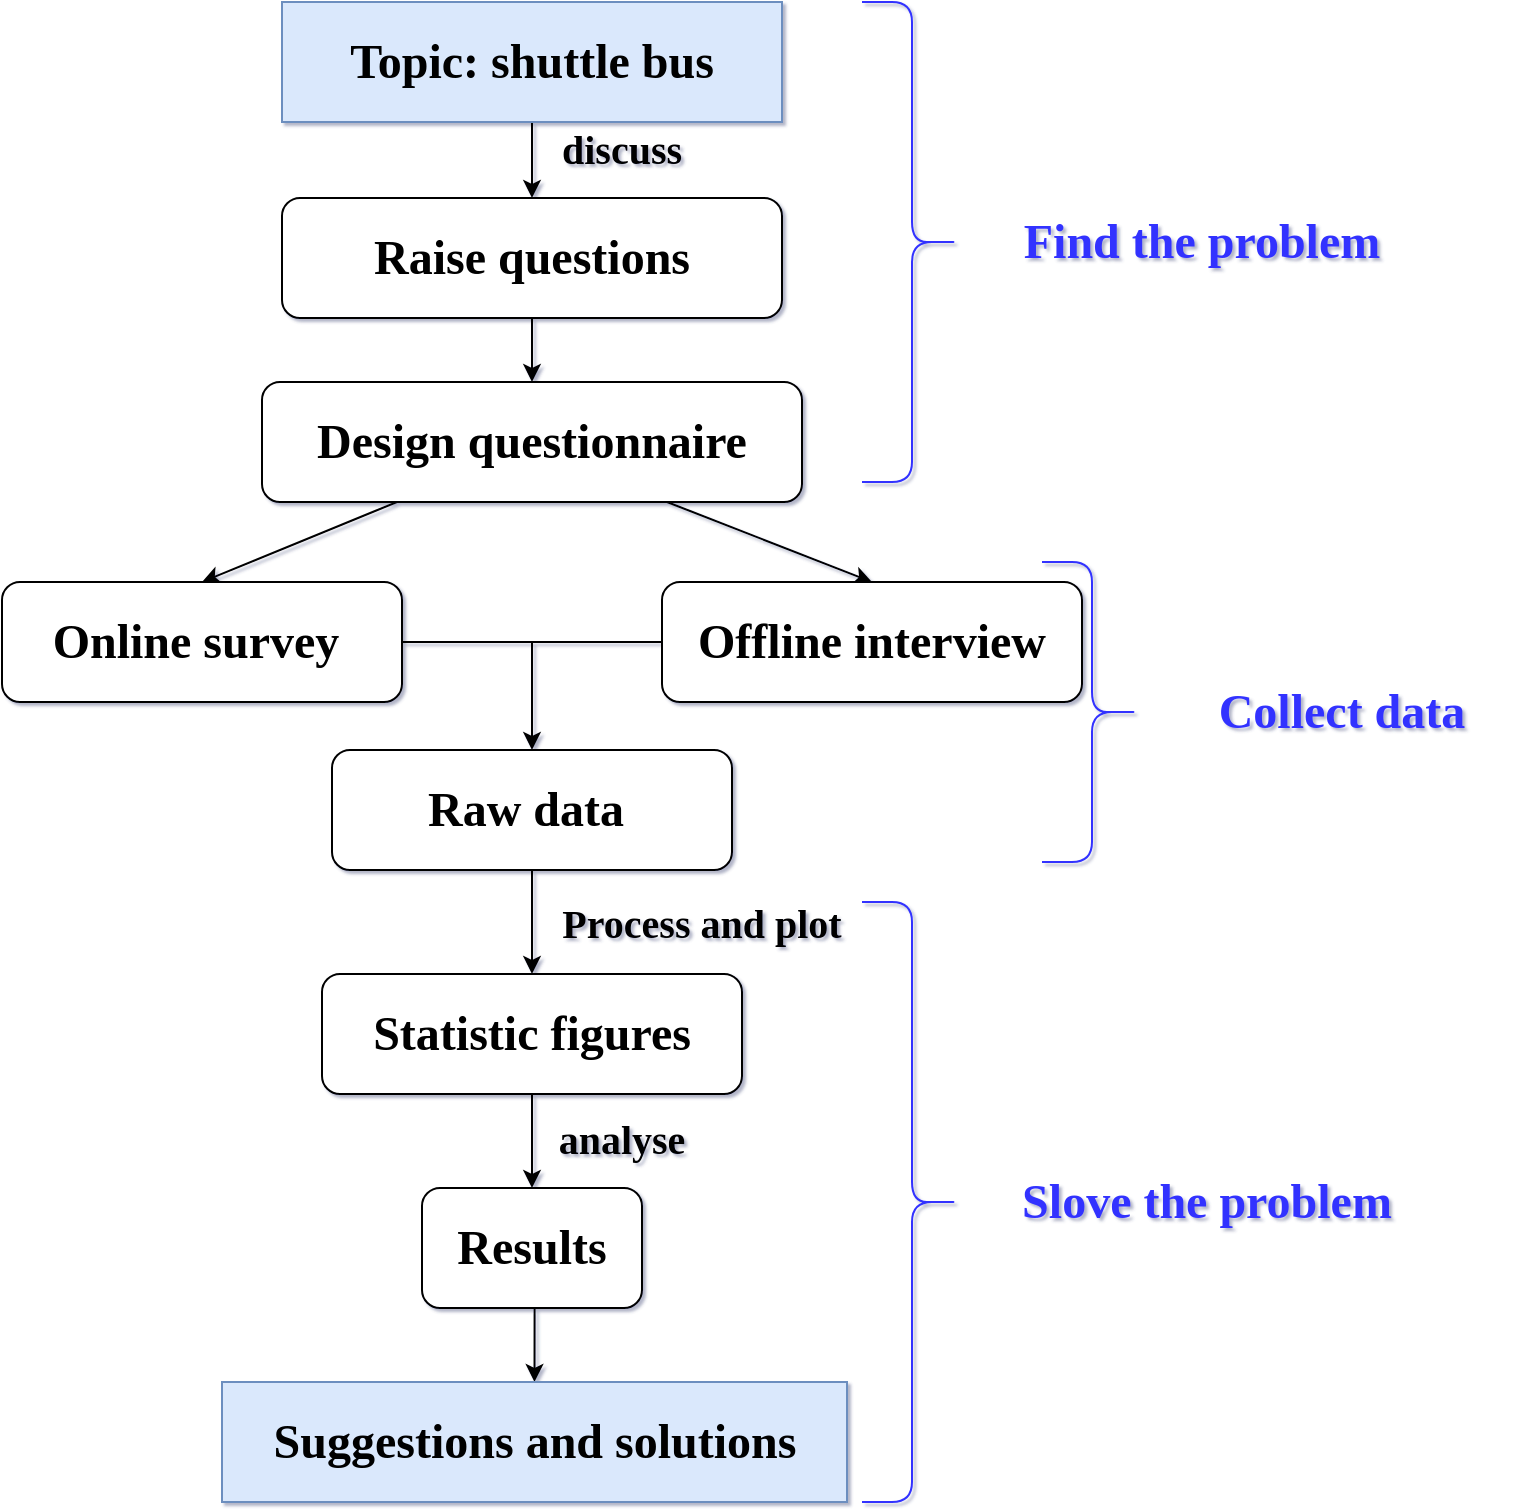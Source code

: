 <mxfile version="14.0.1" type="github">
  <diagram id="bQ1npzmXao6sceOYmoz7" name="Page-1">
    <mxGraphModel dx="2222" dy="1162" grid="1" gridSize="10" guides="1" tooltips="1" connect="1" arrows="1" fold="1" page="0" pageScale="1" pageWidth="827" pageHeight="1169" math="0" shadow="1">
      <root>
        <mxCell id="0" />
        <mxCell id="1" parent="0" />
        <mxCell id="QcO9CsuUAXYOq_QOPMuR-10" style="edgeStyle=orthogonalEdgeStyle;rounded=0;orthogonalLoop=1;jettySize=auto;html=1;exitX=0.5;exitY=1;exitDx=0;exitDy=0;entryX=0.5;entryY=0;entryDx=0;entryDy=0;" parent="1" source="mpLeAalImZek8zaXHOM3-1" target="mpLeAalImZek8zaXHOM3-2" edge="1">
          <mxGeometry relative="1" as="geometry" />
        </mxCell>
        <mxCell id="mpLeAalImZek8zaXHOM3-1" value="&lt;h1&gt;&lt;font face=&quot;Comic Sans MS&quot; size=&quot;1&quot;&gt;&lt;b style=&quot;font-size: 24px&quot;&gt;Topic: shuttle bus&lt;/b&gt;&lt;/font&gt;&lt;/h1&gt;" style="rounded=0;whiteSpace=wrap;html=1;shadow=0;glass=0;sketch=0;fillColor=#dae8fc;strokeColor=#6c8ebf;" parent="1" vertex="1">
          <mxGeometry x="-300" y="-50" width="250" height="60" as="geometry" />
        </mxCell>
        <mxCell id="QcO9CsuUAXYOq_QOPMuR-11" style="edgeStyle=orthogonalEdgeStyle;rounded=0;orthogonalLoop=1;jettySize=auto;html=1;exitX=0.5;exitY=1;exitDx=0;exitDy=0;entryX=0.5;entryY=0;entryDx=0;entryDy=0;" parent="1" source="mpLeAalImZek8zaXHOM3-2" target="mpLeAalImZek8zaXHOM3-3" edge="1">
          <mxGeometry relative="1" as="geometry" />
        </mxCell>
        <mxCell id="mpLeAalImZek8zaXHOM3-2" value="&lt;h1&gt;&lt;font face=&quot;Comic Sans MS&quot;&gt;Raise questions&lt;/font&gt;&lt;br&gt;&lt;/h1&gt;" style="rounded=1;whiteSpace=wrap;html=1;" parent="1" vertex="1">
          <mxGeometry x="-300" y="48" width="250" height="60" as="geometry" />
        </mxCell>
        <mxCell id="QcO9CsuUAXYOq_QOPMuR-12" style="rounded=0;orthogonalLoop=1;jettySize=auto;html=1;exitX=0.25;exitY=1;exitDx=0;exitDy=0;entryX=0.5;entryY=0;entryDx=0;entryDy=0;" parent="1" source="mpLeAalImZek8zaXHOM3-3" target="mpLeAalImZek8zaXHOM3-4" edge="1">
          <mxGeometry relative="1" as="geometry" />
        </mxCell>
        <mxCell id="QcO9CsuUAXYOq_QOPMuR-13" style="rounded=0;orthogonalLoop=1;jettySize=auto;html=1;exitX=0.75;exitY=1;exitDx=0;exitDy=0;entryX=0.5;entryY=0;entryDx=0;entryDy=0;" parent="1" source="mpLeAalImZek8zaXHOM3-3" target="mpLeAalImZek8zaXHOM3-5" edge="1">
          <mxGeometry relative="1" as="geometry" />
        </mxCell>
        <mxCell id="mpLeAalImZek8zaXHOM3-3" value="&lt;h1&gt;&lt;font face=&quot;Comic Sans MS&quot;&gt;Design questionnaire&lt;/font&gt;&lt;br&gt;&lt;/h1&gt;" style="rounded=1;whiteSpace=wrap;html=1;" parent="1" vertex="1">
          <mxGeometry x="-310" y="140" width="270" height="60" as="geometry" />
        </mxCell>
        <mxCell id="QcO9CsuUAXYOq_QOPMuR-14" style="edgeStyle=orthogonalEdgeStyle;rounded=0;orthogonalLoop=1;jettySize=auto;html=1;exitX=1;exitY=0.5;exitDx=0;exitDy=0;startArrow=none;startFill=0;endArrow=none;endFill=0;" parent="1" source="mpLeAalImZek8zaXHOM3-4" target="mpLeAalImZek8zaXHOM3-5" edge="1">
          <mxGeometry relative="1" as="geometry">
            <Array as="points">
              <mxPoint x="-190" y="270" />
              <mxPoint x="-190" y="270" />
            </Array>
          </mxGeometry>
        </mxCell>
        <mxCell id="mpLeAalImZek8zaXHOM3-4" value="&lt;h1&gt;&lt;font face=&quot;Comic Sans MS&quot;&gt;Online survey&amp;nbsp;&lt;/font&gt;&lt;br&gt;&lt;/h1&gt;" style="rounded=1;whiteSpace=wrap;html=1;" parent="1" vertex="1">
          <mxGeometry x="-440" y="240" width="200" height="60" as="geometry" />
        </mxCell>
        <mxCell id="mpLeAalImZek8zaXHOM3-5" value="&lt;h1&gt;&lt;font face=&quot;Comic Sans MS&quot;&gt;Offline interview&lt;/font&gt;&lt;br&gt;&lt;/h1&gt;" style="rounded=1;whiteSpace=wrap;html=1;" parent="1" vertex="1">
          <mxGeometry x="-110" y="240" width="210" height="60" as="geometry" />
        </mxCell>
        <mxCell id="QcO9CsuUAXYOq_QOPMuR-16" style="edgeStyle=orthogonalEdgeStyle;rounded=0;orthogonalLoop=1;jettySize=auto;html=1;exitX=0.5;exitY=1;exitDx=0;exitDy=0;startArrow=none;startFill=0;" parent="1" source="mpLeAalImZek8zaXHOM3-7" target="QcO9CsuUAXYOq_QOPMuR-1" edge="1">
          <mxGeometry relative="1" as="geometry" />
        </mxCell>
        <mxCell id="mpLeAalImZek8zaXHOM3-7" value="&lt;h1&gt;&lt;font face=&quot;Comic Sans MS&quot;&gt;Raw data&amp;nbsp;&lt;/font&gt;&lt;br&gt;&lt;/h1&gt;" style="rounded=1;whiteSpace=wrap;html=1;" parent="1" vertex="1">
          <mxGeometry x="-275" y="324" width="200" height="60" as="geometry" />
        </mxCell>
        <mxCell id="mpLeAalImZek8zaXHOM3-10" value="&lt;h1&gt;&lt;font face=&quot;Comic Sans MS&quot; style=&quot;font-size: 20px&quot;&gt;analyse&lt;/font&gt;&lt;br&gt;&lt;/h1&gt;" style="rounded=1;whiteSpace=wrap;html=1;strokeColor=none;fillColor=none;" parent="1" vertex="1">
          <mxGeometry x="-220" y="493" width="180" height="50" as="geometry" />
        </mxCell>
        <mxCell id="QcO9CsuUAXYOq_QOPMuR-18" style="edgeStyle=orthogonalEdgeStyle;rounded=0;orthogonalLoop=1;jettySize=auto;html=1;exitX=0.5;exitY=1;exitDx=0;exitDy=0;entryX=0.5;entryY=0;entryDx=0;entryDy=0;startArrow=none;startFill=0;" parent="1" source="QcO9CsuUAXYOq_QOPMuR-1" target="QcO9CsuUAXYOq_QOPMuR-4" edge="1">
          <mxGeometry relative="1" as="geometry" />
        </mxCell>
        <mxCell id="QcO9CsuUAXYOq_QOPMuR-1" value="&lt;h1&gt;&lt;font face=&quot;Comic Sans MS&quot;&gt;Statistic figures&lt;/font&gt;&lt;br&gt;&lt;/h1&gt;" style="rounded=1;whiteSpace=wrap;html=1;" parent="1" vertex="1">
          <mxGeometry x="-280" y="436" width="210" height="60" as="geometry" />
        </mxCell>
        <mxCell id="QcO9CsuUAXYOq_QOPMuR-19" style="edgeStyle=orthogonalEdgeStyle;rounded=0;orthogonalLoop=1;jettySize=auto;html=1;exitX=0.5;exitY=1;exitDx=0;exitDy=0;entryX=0.5;entryY=0;entryDx=0;entryDy=0;startArrow=none;startFill=0;" parent="1" source="QcO9CsuUAXYOq_QOPMuR-4" target="QcO9CsuUAXYOq_QOPMuR-5" edge="1">
          <mxGeometry relative="1" as="geometry" />
        </mxCell>
        <mxCell id="QcO9CsuUAXYOq_QOPMuR-4" value="&lt;h1&gt;&lt;font face=&quot;Comic Sans MS&quot;&gt;Results&lt;/font&gt;&lt;br&gt;&lt;/h1&gt;" style="rounded=1;whiteSpace=wrap;html=1;" parent="1" vertex="1">
          <mxGeometry x="-230" y="543" width="110" height="60" as="geometry" />
        </mxCell>
        <mxCell id="QcO9CsuUAXYOq_QOPMuR-5" value="&lt;h1&gt;&lt;font face=&quot;Comic Sans MS&quot;&gt;Suggestions and solutions&lt;/font&gt;&lt;/h1&gt;" style="rounded=0;whiteSpace=wrap;html=1;fillColor=#dae8fc;strokeColor=#6c8ebf;" parent="1" vertex="1">
          <mxGeometry x="-330" y="640" width="312.5" height="60" as="geometry" />
        </mxCell>
        <mxCell id="QcO9CsuUAXYOq_QOPMuR-6" value="&lt;h1&gt;&lt;font face=&quot;Comic Sans MS&quot; style=&quot;font-size: 20px&quot;&gt;Process and plot&lt;/font&gt;&lt;br&gt;&lt;/h1&gt;" style="rounded=1;whiteSpace=wrap;html=1;strokeColor=none;fillColor=none;" parent="1" vertex="1">
          <mxGeometry x="-180" y="385" width="180" height="50" as="geometry" />
        </mxCell>
        <mxCell id="QcO9CsuUAXYOq_QOPMuR-15" value="" style="endArrow=classic;html=1;entryX=0.5;entryY=0;entryDx=0;entryDy=0;" parent="1" target="mpLeAalImZek8zaXHOM3-7" edge="1">
          <mxGeometry width="50" height="50" relative="1" as="geometry">
            <mxPoint x="-175" y="270" as="sourcePoint" />
            <mxPoint x="-70" y="200" as="targetPoint" />
          </mxGeometry>
        </mxCell>
        <mxCell id="QcO9CsuUAXYOq_QOPMuR-22" value="" style="shape=curlyBracket;whiteSpace=wrap;html=1;rounded=1;shadow=0;glass=0;labelBackgroundColor=#CCFFE6;sketch=0;fillColor=none;gradientColor=none;fontColor=#FF3333;direction=west;strokeColor=#3333FF;" parent="1" vertex="1">
          <mxGeometry x="-10" y="-50" width="50" height="240" as="geometry" />
        </mxCell>
        <mxCell id="QcO9CsuUAXYOq_QOPMuR-23" value="&lt;h1 style=&quot;font-family: &amp;#34;helvetica&amp;#34; ; font-style: normal ; letter-spacing: normal ; text-indent: 0px ; text-transform: none ; word-spacing: 0px&quot;&gt;&lt;font face=&quot;Comic Sans MS&quot; style=&quot;font-size: 24px&quot;&gt;Find the problem&lt;/font&gt;&lt;/h1&gt;" style="text;whiteSpace=wrap;html=1;labelBackgroundColor=none;fontStyle=1;fontColor=#3333FF;align=center;verticalAlign=middle;labelBorderColor=none;" parent="1" vertex="1">
          <mxGeometry x="60" y="40" width="200" height="60" as="geometry" />
        </mxCell>
        <mxCell id="QcO9CsuUAXYOq_QOPMuR-25" value="" style="shape=curlyBracket;whiteSpace=wrap;html=1;rounded=1;shadow=0;glass=0;labelBackgroundColor=#CCFFE6;sketch=0;fillColor=none;gradientColor=none;fontColor=#FF3333;direction=west;strokeColor=#3333FF;" parent="1" vertex="1">
          <mxGeometry x="80" y="230" width="50" height="150" as="geometry" />
        </mxCell>
        <mxCell id="QcO9CsuUAXYOq_QOPMuR-26" value="&lt;h1 style=&quot;font-family: &amp;#34;helvetica&amp;#34; ; font-style: normal ; letter-spacing: normal ; text-indent: 0px ; text-transform: none ; word-spacing: 0px&quot;&gt;&lt;font face=&quot;Comic Sans MS&quot; style=&quot;font-size: 24px&quot;&gt;Collect data&lt;/font&gt;&lt;/h1&gt;" style="text;whiteSpace=wrap;html=1;labelBackgroundColor=none;fontStyle=1;fontColor=#3333FF;align=center;verticalAlign=middle;labelBorderColor=none;" parent="1" vertex="1">
          <mxGeometry x="140" y="275" width="180" height="60" as="geometry" />
        </mxCell>
        <mxCell id="QcO9CsuUAXYOq_QOPMuR-27" value="" style="shape=curlyBracket;whiteSpace=wrap;html=1;rounded=1;shadow=0;glass=0;labelBackgroundColor=#CCFFE6;sketch=0;fillColor=none;gradientColor=none;fontColor=#FF3333;direction=west;strokeColor=#3333FF;" parent="1" vertex="1">
          <mxGeometry x="-10" y="400" width="50" height="300" as="geometry" />
        </mxCell>
        <mxCell id="QcO9CsuUAXYOq_QOPMuR-28" value="&lt;h1 style=&quot;font-family: &amp;#34;helvetica&amp;#34; ; font-style: normal ; letter-spacing: normal ; text-indent: 0px ; text-transform: none ; word-spacing: 0px&quot;&gt;&lt;font face=&quot;Comic Sans MS&quot; style=&quot;font-size: 24px&quot;&gt;Slove the problem&lt;/font&gt;&lt;/h1&gt;" style="text;whiteSpace=wrap;html=1;labelBackgroundColor=none;fontStyle=1;fontColor=#3333FF;align=center;verticalAlign=middle;labelBorderColor=none;" parent="1" vertex="1">
          <mxGeometry x="30" y="520" width="265" height="60" as="geometry" />
        </mxCell>
        <mxCell id="QcO9CsuUAXYOq_QOPMuR-29" value="&lt;h1&gt;&lt;font face=&quot;Comic Sans MS&quot; style=&quot;font-size: 20px&quot;&gt;discuss&lt;/font&gt;&lt;br&gt;&lt;/h1&gt;" style="rounded=1;whiteSpace=wrap;html=1;strokeColor=none;fillColor=none;" parent="1" vertex="1">
          <mxGeometry x="-220" y="-2" width="180" height="50" as="geometry" />
        </mxCell>
      </root>
    </mxGraphModel>
  </diagram>
</mxfile>
